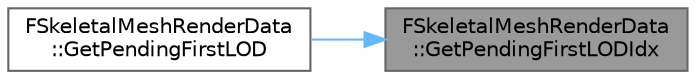 digraph "FSkeletalMeshRenderData::GetPendingFirstLODIdx"
{
 // INTERACTIVE_SVG=YES
 // LATEX_PDF_SIZE
  bgcolor="transparent";
  edge [fontname=Helvetica,fontsize=10,labelfontname=Helvetica,labelfontsize=10];
  node [fontname=Helvetica,fontsize=10,shape=box,height=0.2,width=0.4];
  rankdir="RL";
  Node1 [id="Node000001",label="FSkeletalMeshRenderData\l::GetPendingFirstLODIdx",height=0.2,width=0.4,color="gray40", fillcolor="grey60", style="filled", fontcolor="black",tooltip="Return the pending first LODIdx that can be used."];
  Node1 -> Node2 [id="edge1_Node000001_Node000002",dir="back",color="steelblue1",style="solid",tooltip=" "];
  Node2 [id="Node000002",label="FSkeletalMeshRenderData\l::GetPendingFirstLOD",height=0.2,width=0.4,color="grey40", fillcolor="white", style="filled",URL="$d6/d81/classFSkeletalMeshRenderData.html#a5774a297c9c11e0341f4863b4c6da9fd",tooltip="Return the pending first LOD that can be used for rendering starting at MinLODIdx."];
}
